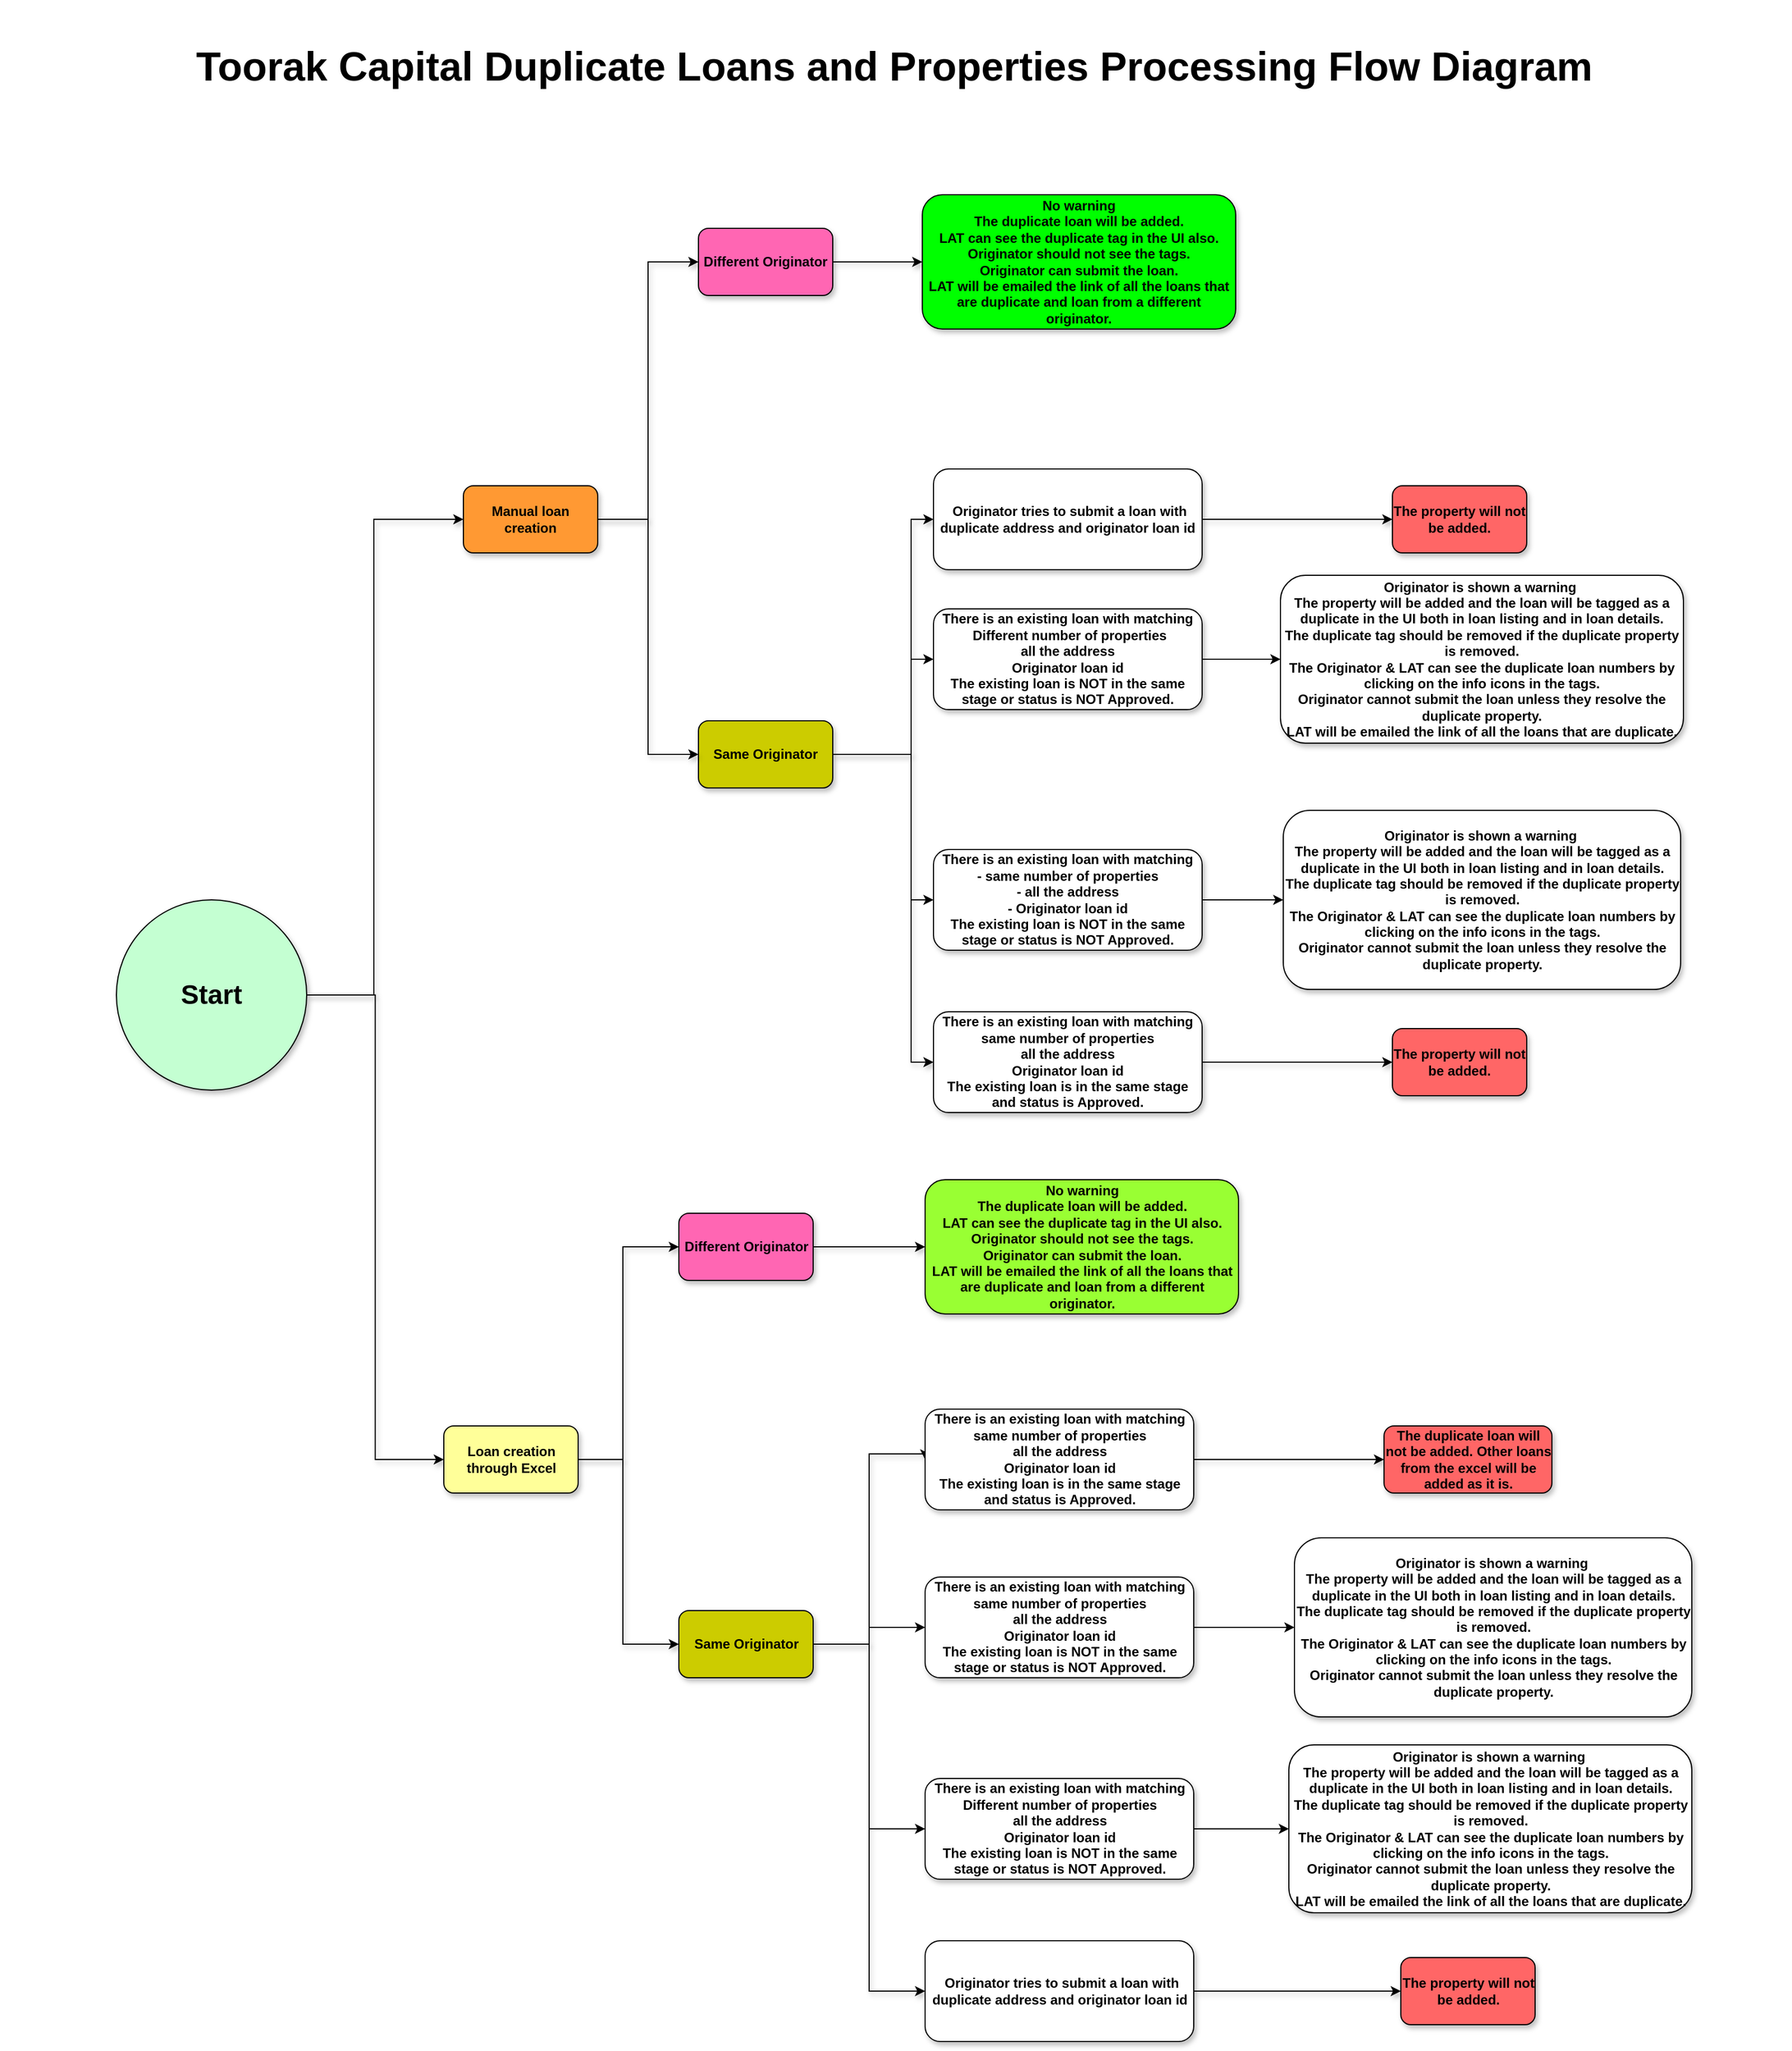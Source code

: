 <mxfile version="13.6.5" type="github">
  <diagram id="qH6c3s9MMgLRUwGL3_td" name="Page-1">
    <mxGraphModel dx="2322" dy="640" grid="1" gridSize="10" guides="1" tooltips="1" connect="1" arrows="1" fold="1" page="1" pageScale="1" pageWidth="850" pageHeight="1100" math="0" shadow="0">
      <root>
        <mxCell id="0" />
        <mxCell id="1" parent="0" />
        <mxCell id="ZVSDZQNDmMW8suPTSfCe-81" style="edgeStyle=orthogonalEdgeStyle;rounded=0;orthogonalLoop=1;jettySize=auto;html=1;entryX=0;entryY=0.5;entryDx=0;entryDy=0;shadow=1;" parent="1" source="ZVSDZQNDmMW8suPTSfCe-1" target="ZVSDZQNDmMW8suPTSfCe-3" edge="1">
          <mxGeometry relative="1" as="geometry">
            <Array as="points">
              <mxPoint x="-470" y="995" />
              <mxPoint x="-470" y="570" />
            </Array>
          </mxGeometry>
        </mxCell>
        <mxCell id="ZVSDZQNDmMW8suPTSfCe-125" style="edgeStyle=orthogonalEdgeStyle;rounded=0;orthogonalLoop=1;jettySize=auto;html=1;entryX=0;entryY=0.5;entryDx=0;entryDy=0;shadow=1;" parent="1" source="ZVSDZQNDmMW8suPTSfCe-1" target="ZVSDZQNDmMW8suPTSfCe-2" edge="1">
          <mxGeometry relative="1" as="geometry" />
        </mxCell>
        <mxCell id="ZVSDZQNDmMW8suPTSfCe-1" value="&lt;font style=&quot;font-size: 24px&quot;&gt;Start&lt;/font&gt;" style="ellipse;whiteSpace=wrap;html=1;aspect=fixed;fillColor=#C4FFD2;fontStyle=1;shadow=1;" parent="1" vertex="1">
          <mxGeometry x="-700" y="910" width="170" height="170" as="geometry" />
        </mxCell>
        <mxCell id="ZVSDZQNDmMW8suPTSfCe-97" style="edgeStyle=orthogonalEdgeStyle;rounded=0;orthogonalLoop=1;jettySize=auto;html=1;entryX=0;entryY=0.5;entryDx=0;entryDy=0;shadow=1;" parent="1" source="ZVSDZQNDmMW8suPTSfCe-2" target="ZVSDZQNDmMW8suPTSfCe-4" edge="1">
          <mxGeometry relative="1" as="geometry">
            <Array as="points">
              <mxPoint x="-247.5" y="1410" />
              <mxPoint x="-247.5" y="1575" />
            </Array>
          </mxGeometry>
        </mxCell>
        <mxCell id="ZVSDZQNDmMW8suPTSfCe-136" style="edgeStyle=orthogonalEdgeStyle;rounded=0;orthogonalLoop=1;jettySize=auto;html=1;entryX=0;entryY=0.5;entryDx=0;entryDy=0;shadow=1;" parent="1" source="ZVSDZQNDmMW8suPTSfCe-2" target="ZVSDZQNDmMW8suPTSfCe-5" edge="1">
          <mxGeometry relative="1" as="geometry">
            <Array as="points">
              <mxPoint x="-247.5" y="1410" />
              <mxPoint x="-247.5" y="1220" />
            </Array>
          </mxGeometry>
        </mxCell>
        <mxCell id="ZVSDZQNDmMW8suPTSfCe-2" value="Loan creation through Excel" style="rounded=1;whiteSpace=wrap;html=1;fillColor=#FFFF99;fontStyle=1;shadow=1;" parent="1" vertex="1">
          <mxGeometry x="-407.5" y="1380" width="120" height="60" as="geometry" />
        </mxCell>
        <mxCell id="ZVSDZQNDmMW8suPTSfCe-138" style="edgeStyle=orthogonalEdgeStyle;rounded=0;orthogonalLoop=1;jettySize=auto;html=1;entryX=0;entryY=0.5;entryDx=0;entryDy=0;shadow=1;" parent="1" source="ZVSDZQNDmMW8suPTSfCe-4" target="ZVSDZQNDmMW8suPTSfCe-48" edge="1">
          <mxGeometry relative="1" as="geometry">
            <Array as="points">
              <mxPoint x="-27.5" y="1575" />
              <mxPoint x="-27.5" y="1405" />
            </Array>
          </mxGeometry>
        </mxCell>
        <mxCell id="ZVSDZQNDmMW8suPTSfCe-141" style="edgeStyle=orthogonalEdgeStyle;rounded=0;orthogonalLoop=1;jettySize=auto;html=1;entryX=0;entryY=0.5;entryDx=0;entryDy=0;shadow=1;" parent="1" source="ZVSDZQNDmMW8suPTSfCe-4" target="ZVSDZQNDmMW8suPTSfCe-57" edge="1">
          <mxGeometry relative="1" as="geometry">
            <Array as="points">
              <mxPoint x="-27.5" y="1575" />
              <mxPoint x="-27.5" y="1885" />
            </Array>
          </mxGeometry>
        </mxCell>
        <mxCell id="Y5H-Db6mOPBbh7kAJmND-1" style="edgeStyle=orthogonalEdgeStyle;rounded=0;orthogonalLoop=1;jettySize=auto;html=1;entryX=0;entryY=0.5;entryDx=0;entryDy=0;" parent="1" source="ZVSDZQNDmMW8suPTSfCe-4" target="ZVSDZQNDmMW8suPTSfCe-51" edge="1">
          <mxGeometry relative="1" as="geometry">
            <Array as="points">
              <mxPoint x="-27.5" y="1575" />
              <mxPoint x="-27.5" y="1560" />
            </Array>
          </mxGeometry>
        </mxCell>
        <mxCell id="Y5H-Db6mOPBbh7kAJmND-2" style="edgeStyle=orthogonalEdgeStyle;rounded=0;orthogonalLoop=1;jettySize=auto;html=1;entryX=0;entryY=0.5;entryDx=0;entryDy=0;" parent="1" source="ZVSDZQNDmMW8suPTSfCe-4" target="ZVSDZQNDmMW8suPTSfCe-54" edge="1">
          <mxGeometry relative="1" as="geometry">
            <Array as="points">
              <mxPoint x="-27.5" y="1575" />
              <mxPoint x="-27.5" y="1740" />
            </Array>
          </mxGeometry>
        </mxCell>
        <mxCell id="ZVSDZQNDmMW8suPTSfCe-4" value="Same Originator" style="rounded=1;whiteSpace=wrap;html=1;fillColor=#CCCC00;fontStyle=1;shadow=1;" parent="1" vertex="1">
          <mxGeometry x="-197.5" y="1545" width="120" height="60" as="geometry" />
        </mxCell>
        <mxCell id="ZVSDZQNDmMW8suPTSfCe-109" style="edgeStyle=orthogonalEdgeStyle;rounded=0;orthogonalLoop=1;jettySize=auto;html=1;entryX=0;entryY=0.5;entryDx=0;entryDy=0;shadow=1;" parent="1" source="ZVSDZQNDmMW8suPTSfCe-5" target="ZVSDZQNDmMW8suPTSfCe-66" edge="1">
          <mxGeometry relative="1" as="geometry" />
        </mxCell>
        <mxCell id="ZVSDZQNDmMW8suPTSfCe-5" value="Different Originator" style="rounded=1;whiteSpace=wrap;html=1;fillColor=#FF66B3;fontStyle=1;shadow=1;" parent="1" vertex="1">
          <mxGeometry x="-197.5" y="1190" width="120" height="60" as="geometry" />
        </mxCell>
        <mxCell id="ZVSDZQNDmMW8suPTSfCe-130" style="edgeStyle=orthogonalEdgeStyle;rounded=0;orthogonalLoop=1;jettySize=auto;html=1;entryX=0;entryY=0.5;entryDx=0;entryDy=0;shadow=1;" parent="1" source="ZVSDZQNDmMW8suPTSfCe-6" target="ZVSDZQNDmMW8suPTSfCe-31" edge="1">
          <mxGeometry relative="1" as="geometry">
            <Array as="points">
              <mxPoint x="10" y="780" />
              <mxPoint x="10" y="570" />
            </Array>
          </mxGeometry>
        </mxCell>
        <mxCell id="ZVSDZQNDmMW8suPTSfCe-133" style="edgeStyle=orthogonalEdgeStyle;rounded=0;orthogonalLoop=1;jettySize=auto;html=1;entryX=0;entryY=0.5;entryDx=0;entryDy=0;shadow=1;" parent="1" source="ZVSDZQNDmMW8suPTSfCe-6" target="ZVSDZQNDmMW8suPTSfCe-19" edge="1">
          <mxGeometry relative="1" as="geometry">
            <Array as="points">
              <mxPoint x="10" y="780" />
              <mxPoint x="10" y="1055" />
            </Array>
          </mxGeometry>
        </mxCell>
        <mxCell id="Y5H-Db6mOPBbh7kAJmND-7" style="edgeStyle=orthogonalEdgeStyle;rounded=0;orthogonalLoop=1;jettySize=auto;html=1;entryX=0;entryY=0.5;entryDx=0;entryDy=0;" parent="1" source="ZVSDZQNDmMW8suPTSfCe-6" target="ZVSDZQNDmMW8suPTSfCe-28" edge="1">
          <mxGeometry relative="1" as="geometry">
            <Array as="points">
              <mxPoint x="10" y="780" />
              <mxPoint x="10" y="695" />
            </Array>
          </mxGeometry>
        </mxCell>
        <mxCell id="Y5H-Db6mOPBbh7kAJmND-8" style="edgeStyle=orthogonalEdgeStyle;rounded=0;orthogonalLoop=1;jettySize=auto;html=1;entryX=0;entryY=0.5;entryDx=0;entryDy=0;" parent="1" source="ZVSDZQNDmMW8suPTSfCe-6" target="ZVSDZQNDmMW8suPTSfCe-23" edge="1">
          <mxGeometry relative="1" as="geometry">
            <Array as="points">
              <mxPoint x="10" y="780" />
              <mxPoint x="10" y="910" />
            </Array>
          </mxGeometry>
        </mxCell>
        <mxCell id="ZVSDZQNDmMW8suPTSfCe-6" value="Same Originator" style="rounded=1;whiteSpace=wrap;html=1;fillColor=#CCCC00;fontStyle=1;shadow=1;" parent="1" vertex="1">
          <mxGeometry x="-180" y="750" width="120" height="60" as="geometry" />
        </mxCell>
        <mxCell id="ZVSDZQNDmMW8suPTSfCe-108" style="edgeStyle=orthogonalEdgeStyle;rounded=0;orthogonalLoop=1;jettySize=auto;html=1;entryX=0;entryY=0.5;entryDx=0;entryDy=0;shadow=1;" parent="1" source="ZVSDZQNDmMW8suPTSfCe-7" target="ZVSDZQNDmMW8suPTSfCe-68" edge="1">
          <mxGeometry relative="1" as="geometry" />
        </mxCell>
        <mxCell id="ZVSDZQNDmMW8suPTSfCe-7" value="Different Originator" style="rounded=1;whiteSpace=wrap;html=1;fillColor=#FF66B3;shadow=1;fontStyle=1" parent="1" vertex="1">
          <mxGeometry x="-180" y="310" width="120" height="60" as="geometry" />
        </mxCell>
        <mxCell id="ZVSDZQNDmMW8suPTSfCe-104" style="edgeStyle=orthogonalEdgeStyle;rounded=0;orthogonalLoop=1;jettySize=auto;html=1;entryX=0;entryY=0.5;entryDx=0;entryDy=0;shadow=1;" parent="1" source="ZVSDZQNDmMW8suPTSfCe-19" target="ZVSDZQNDmMW8suPTSfCe-20" edge="1">
          <mxGeometry relative="1" as="geometry" />
        </mxCell>
        <mxCell id="ZVSDZQNDmMW8suPTSfCe-19" value="&lt;div&gt;There is an existing loan with matching&lt;/div&gt;&lt;div&gt;same number of properties&lt;/div&gt;&lt;div&gt;all the address&lt;/div&gt;&lt;div&gt;Originator loan id&lt;/div&gt;&lt;div&gt;The existing loan is in the same stage and status is Approved.&lt;/div&gt;" style="rounded=1;whiteSpace=wrap;html=1;fontStyle=1;shadow=1;" parent="1" vertex="1">
          <mxGeometry x="30" y="1010" width="240" height="90" as="geometry" />
        </mxCell>
        <mxCell id="ZVSDZQNDmMW8suPTSfCe-20" value="The property will not be added." style="rounded=1;whiteSpace=wrap;html=1;fillColor=#FF6666;fontStyle=1;shadow=1;" parent="1" vertex="1">
          <mxGeometry x="440" y="1025" width="120" height="60" as="geometry" />
        </mxCell>
        <mxCell id="Y5H-Db6mOPBbh7kAJmND-6" style="edgeStyle=orthogonalEdgeStyle;rounded=0;orthogonalLoop=1;jettySize=auto;html=1;" parent="1" source="ZVSDZQNDmMW8suPTSfCe-23" target="ZVSDZQNDmMW8suPTSfCe-24" edge="1">
          <mxGeometry relative="1" as="geometry" />
        </mxCell>
        <mxCell id="ZVSDZQNDmMW8suPTSfCe-23" value="&lt;div&gt;There is an existing loan with matching&lt;/div&gt;&lt;div&gt;- same number of properties&lt;/div&gt;&lt;div&gt;- all the address&lt;/div&gt;&lt;div&gt;- Originator loan id&lt;/div&gt;&lt;div&gt;The existing loan is NOT in the same stage or status is NOT Approved.&lt;/div&gt;" style="rounded=1;whiteSpace=wrap;html=1;fontStyle=1;shadow=1;" parent="1" vertex="1">
          <mxGeometry x="30" y="865" width="240" height="90" as="geometry" />
        </mxCell>
        <mxCell id="ZVSDZQNDmMW8suPTSfCe-24" value="&lt;div&gt;Originator is shown a warning&amp;nbsp;&lt;/div&gt;&lt;div&gt;The property will be added and the loan will be tagged as a duplicate in the UI both in loan listing and in loan details.&lt;/div&gt;&lt;div&gt;The duplicate tag should be removed if the duplicate property is removed.&lt;/div&gt;&lt;div&gt;The Originator &amp;amp; LAT can see the duplicate loan numbers by clicking on the info icons in the tags.&lt;/div&gt;&lt;div&gt;Originator cannot submit the loan unless they resolve the duplicate property.&lt;/div&gt;" style="rounded=1;whiteSpace=wrap;html=1;fontStyle=1;shadow=1;" parent="1" vertex="1">
          <mxGeometry x="342.5" y="830" width="355" height="160" as="geometry" />
        </mxCell>
        <mxCell id="Y5H-Db6mOPBbh7kAJmND-5" style="edgeStyle=orthogonalEdgeStyle;rounded=0;orthogonalLoop=1;jettySize=auto;html=1;entryX=0;entryY=0.5;entryDx=0;entryDy=0;" parent="1" source="ZVSDZQNDmMW8suPTSfCe-28" target="ZVSDZQNDmMW8suPTSfCe-29" edge="1">
          <mxGeometry relative="1" as="geometry" />
        </mxCell>
        <mxCell id="ZVSDZQNDmMW8suPTSfCe-28" value="&lt;div&gt;There is an existing loan with matching&lt;/div&gt;&lt;div&gt;&amp;nbsp;Different number of properties&lt;/div&gt;&lt;div&gt;all the address&lt;/div&gt;&lt;div&gt;Originator loan id&lt;/div&gt;&lt;div&gt;The existing loan is NOT in the same stage or status is NOT Approved.&lt;/div&gt;" style="rounded=1;whiteSpace=wrap;html=1;fontStyle=1;shadow=1;" parent="1" vertex="1">
          <mxGeometry x="30" y="650" width="240" height="90" as="geometry" />
        </mxCell>
        <mxCell id="ZVSDZQNDmMW8suPTSfCe-29" value="&lt;div&gt;Originator is shown a warning&amp;nbsp;&lt;/div&gt;&lt;div&gt;The property will be added and the loan will be tagged as a duplicate in the UI both in loan listing and in loan details.&lt;/div&gt;&lt;div&gt;The duplicate tag should be removed if the duplicate property is removed.&lt;/div&gt;&lt;div&gt;The Originator &amp;amp; LAT can see the duplicate loan numbers by clicking on the info icons in the tags.&lt;/div&gt;&lt;div&gt;Originator cannot submit the loan unless they resolve the duplicate property.&lt;/div&gt;&lt;div&gt;LAT will be emailed the link of all the loans that are duplicate.&lt;/div&gt;" style="rounded=1;whiteSpace=wrap;html=1;fontStyle=1;shadow=1;" parent="1" vertex="1">
          <mxGeometry x="340" y="620" width="360" height="150" as="geometry" />
        </mxCell>
        <mxCell id="ZVSDZQNDmMW8suPTSfCe-107" style="edgeStyle=orthogonalEdgeStyle;rounded=0;orthogonalLoop=1;jettySize=auto;html=1;entryX=0;entryY=0.5;entryDx=0;entryDy=0;shadow=1;" parent="1" source="ZVSDZQNDmMW8suPTSfCe-31" target="ZVSDZQNDmMW8suPTSfCe-32" edge="1">
          <mxGeometry relative="1" as="geometry" />
        </mxCell>
        <mxCell id="ZVSDZQNDmMW8suPTSfCe-31" value="&amp;nbsp;Originator tries to submit a loan with duplicate address and originator loan id" style="rounded=1;whiteSpace=wrap;html=1;fontStyle=1;shadow=1;" parent="1" vertex="1">
          <mxGeometry x="30" y="525" width="240" height="90" as="geometry" />
        </mxCell>
        <mxCell id="ZVSDZQNDmMW8suPTSfCe-32" value="The property will not be added." style="rounded=1;whiteSpace=wrap;html=1;fillColor=#FF6666;fontStyle=1;shadow=1;" parent="1" vertex="1">
          <mxGeometry x="440" y="540" width="120" height="60" as="geometry" />
        </mxCell>
        <mxCell id="ZVSDZQNDmMW8suPTSfCe-117" style="edgeStyle=orthogonalEdgeStyle;rounded=0;orthogonalLoop=1;jettySize=auto;html=1;entryX=0;entryY=0.5;entryDx=0;entryDy=0;shadow=1;" parent="1" source="ZVSDZQNDmMW8suPTSfCe-48" target="ZVSDZQNDmMW8suPTSfCe-49" edge="1">
          <mxGeometry relative="1" as="geometry" />
        </mxCell>
        <mxCell id="ZVSDZQNDmMW8suPTSfCe-48" value="&lt;div&gt;There is an existing loan with matching&lt;/div&gt;&lt;div&gt;same number of properties&lt;/div&gt;&lt;div&gt;all the address&lt;/div&gt;&lt;div&gt;Originator loan id&lt;/div&gt;&lt;div&gt;The existing loan is in the same stage and status is Approved.&lt;/div&gt;" style="rounded=1;whiteSpace=wrap;html=1;fontStyle=1;shadow=1;" parent="1" vertex="1">
          <mxGeometry x="22.5" y="1365" width="240" height="90" as="geometry" />
        </mxCell>
        <mxCell id="ZVSDZQNDmMW8suPTSfCe-49" value="The duplicate loan will not be added. Other loans from the excel will be added as it is." style="rounded=1;whiteSpace=wrap;html=1;fillColor=#FF6666;fontStyle=1;shadow=1;" parent="1" vertex="1">
          <mxGeometry x="432.5" y="1380" width="150" height="60" as="geometry" />
        </mxCell>
        <mxCell id="Y5H-Db6mOPBbh7kAJmND-3" style="edgeStyle=orthogonalEdgeStyle;rounded=0;orthogonalLoop=1;jettySize=auto;html=1;entryX=0;entryY=0.5;entryDx=0;entryDy=0;" parent="1" source="ZVSDZQNDmMW8suPTSfCe-51" target="ZVSDZQNDmMW8suPTSfCe-52" edge="1">
          <mxGeometry relative="1" as="geometry" />
        </mxCell>
        <mxCell id="ZVSDZQNDmMW8suPTSfCe-51" value="&lt;div&gt;There is an existing loan with matching&lt;/div&gt;&lt;div&gt;same number of properties&lt;/div&gt;&lt;div&gt;all the address&lt;/div&gt;&lt;div&gt;Originator loan id&lt;/div&gt;&lt;div&gt;The existing loan is NOT in the same stage or status is NOT Approved.&lt;/div&gt;" style="rounded=1;whiteSpace=wrap;html=1;fontStyle=1;shadow=1;" parent="1" vertex="1">
          <mxGeometry x="22.5" y="1515" width="240" height="90" as="geometry" />
        </mxCell>
        <mxCell id="ZVSDZQNDmMW8suPTSfCe-52" value="&lt;div&gt;Originator is shown a warning&amp;nbsp;&lt;/div&gt;&lt;div&gt;The property will be added and the loan will be tagged as a duplicate in the UI both in loan listing and in loan details.&lt;/div&gt;&lt;div&gt;The duplicate tag should be removed if the duplicate property is removed.&lt;/div&gt;&lt;div&gt;The Originator &amp;amp; LAT can see the duplicate loan numbers by clicking on the info icons in the tags.&lt;/div&gt;&lt;div&gt;Originator cannot submit the loan unless they resolve the duplicate property.&lt;/div&gt;" style="rounded=1;whiteSpace=wrap;html=1;fontStyle=1;shadow=1;" parent="1" vertex="1">
          <mxGeometry x="352.5" y="1480" width="355" height="160" as="geometry" />
        </mxCell>
        <mxCell id="Y5H-Db6mOPBbh7kAJmND-4" style="edgeStyle=orthogonalEdgeStyle;rounded=0;orthogonalLoop=1;jettySize=auto;html=1;entryX=0;entryY=0.5;entryDx=0;entryDy=0;" parent="1" source="ZVSDZQNDmMW8suPTSfCe-54" target="ZVSDZQNDmMW8suPTSfCe-55" edge="1">
          <mxGeometry relative="1" as="geometry" />
        </mxCell>
        <mxCell id="ZVSDZQNDmMW8suPTSfCe-54" value="&lt;div&gt;There is an existing loan with matching&lt;/div&gt;&lt;div&gt;Different number of properties&lt;/div&gt;&lt;div&gt;all the address&lt;/div&gt;&lt;div&gt;Originator loan id&lt;/div&gt;&lt;div&gt;The existing loan is NOT in the same stage or status is NOT Approved.&lt;/div&gt;" style="rounded=1;whiteSpace=wrap;html=1;fontStyle=1;shadow=1;" parent="1" vertex="1">
          <mxGeometry x="22.5" y="1695" width="240" height="90" as="geometry" />
        </mxCell>
        <mxCell id="ZVSDZQNDmMW8suPTSfCe-55" value="&lt;div&gt;Originator is shown a warning&amp;nbsp;&lt;/div&gt;&lt;div&gt;The property will be added and the loan will be tagged as a duplicate in the UI both in loan listing and in loan details.&lt;/div&gt;&lt;div&gt;The duplicate tag should be removed if the duplicate property is removed.&lt;/div&gt;&lt;div&gt;The Originator &amp;amp; LAT can see the duplicate loan numbers by clicking on the info icons in the tags.&lt;/div&gt;&lt;div&gt;Originator cannot submit the loan unless they resolve the duplicate property.&lt;/div&gt;&lt;div&gt;LAT will be emailed the link of all the loans that are duplicate.&lt;/div&gt;" style="rounded=1;whiteSpace=wrap;html=1;fontStyle=1;shadow=1;" parent="1" vertex="1">
          <mxGeometry x="347.5" y="1665" width="360" height="150" as="geometry" />
        </mxCell>
        <mxCell id="ZVSDZQNDmMW8suPTSfCe-121" style="edgeStyle=orthogonalEdgeStyle;rounded=0;orthogonalLoop=1;jettySize=auto;html=1;entryX=0;entryY=0.5;entryDx=0;entryDy=0;shadow=1;" parent="1" source="ZVSDZQNDmMW8suPTSfCe-57" target="ZVSDZQNDmMW8suPTSfCe-58" edge="1">
          <mxGeometry relative="1" as="geometry" />
        </mxCell>
        <mxCell id="ZVSDZQNDmMW8suPTSfCe-57" value="&amp;nbsp;Originator tries to submit a loan with duplicate address and originator loan id" style="rounded=1;whiteSpace=wrap;html=1;fontStyle=1;shadow=1;" parent="1" vertex="1">
          <mxGeometry x="22.5" y="1840" width="240" height="90" as="geometry" />
        </mxCell>
        <mxCell id="ZVSDZQNDmMW8suPTSfCe-58" value="The property will not be added." style="rounded=1;whiteSpace=wrap;html=1;fillColor=#FF6666;fontStyle=1;shadow=1;" parent="1" vertex="1">
          <mxGeometry x="447.5" y="1855" width="120" height="60" as="geometry" />
        </mxCell>
        <mxCell id="ZVSDZQNDmMW8suPTSfCe-66" value="&lt;div&gt;No warning&lt;span&gt; &lt;/span&gt;&lt;/div&gt;&lt;div&gt;The duplicate loan will be added.&lt;/div&gt;&lt;div&gt;LAT can see the duplicate tag in the UI also. Originator should not see the tags.&lt;/div&gt;&lt;div&gt;Originator can submit the loan.&lt;/div&gt;&lt;div&gt;LAT will be emailed the link of all the loans that are duplicate and loan from a different originator.&lt;/div&gt;" style="rounded=1;whiteSpace=wrap;html=1;fontStyle=1;shadow=1;fillColor=#99FF33;" parent="1" vertex="1">
          <mxGeometry x="22.5" y="1160" width="280" height="120" as="geometry" />
        </mxCell>
        <mxCell id="ZVSDZQNDmMW8suPTSfCe-68" value="&lt;div&gt;No warning&lt;span&gt; &lt;/span&gt;&lt;/div&gt;&lt;div&gt;The duplicate loan will be added.&lt;/div&gt;&lt;div&gt;LAT can see the duplicate tag in the UI also. Originator should not see the tags.&lt;/div&gt;&lt;div&gt;Originator can submit the loan.&lt;/div&gt;&lt;div&gt;LAT will be emailed the link of all the loans that are duplicate and loan from a different originator.&lt;/div&gt;" style="rounded=1;whiteSpace=wrap;html=1;fontStyle=1;shadow=1;fillColor=#00FF00;" parent="1" vertex="1">
          <mxGeometry x="20" y="280" width="280" height="120" as="geometry" />
        </mxCell>
        <mxCell id="ZVSDZQNDmMW8suPTSfCe-84" style="edgeStyle=orthogonalEdgeStyle;rounded=0;orthogonalLoop=1;jettySize=auto;html=1;entryX=0;entryY=0.5;entryDx=0;entryDy=0;shadow=1;" parent="1" source="ZVSDZQNDmMW8suPTSfCe-3" target="ZVSDZQNDmMW8suPTSfCe-7" edge="1">
          <mxGeometry relative="1" as="geometry" />
        </mxCell>
        <mxCell id="ZVSDZQNDmMW8suPTSfCe-86" style="edgeStyle=orthogonalEdgeStyle;rounded=0;orthogonalLoop=1;jettySize=auto;html=1;entryX=0;entryY=0.5;entryDx=0;entryDy=0;shadow=1;" parent="1" source="ZVSDZQNDmMW8suPTSfCe-3" target="ZVSDZQNDmMW8suPTSfCe-6" edge="1">
          <mxGeometry relative="1" as="geometry" />
        </mxCell>
        <mxCell id="ZVSDZQNDmMW8suPTSfCe-3" value="&lt;span&gt;Manual loan creation&lt;/span&gt;" style="rounded=1;whiteSpace=wrap;html=1;fillColor=#FF9933;fontStyle=1;shadow=1;" parent="1" vertex="1">
          <mxGeometry x="-390" y="540" width="120" height="60" as="geometry" />
        </mxCell>
        <mxCell id="ZVSDZQNDmMW8suPTSfCe-71" value="&lt;font style=&quot;font-size: 36px&quot;&gt;Toorak Capital Duplicate Loans and Properties Processing Flow Diagram&lt;/font&gt;" style="text;html=1;strokeColor=none;fillColor=none;align=center;verticalAlign=middle;whiteSpace=wrap;rounded=0;fontStyle=1;shadow=1;" parent="1" vertex="1">
          <mxGeometry x="-800" y="110" width="1590" height="110" as="geometry" />
        </mxCell>
      </root>
    </mxGraphModel>
  </diagram>
</mxfile>
